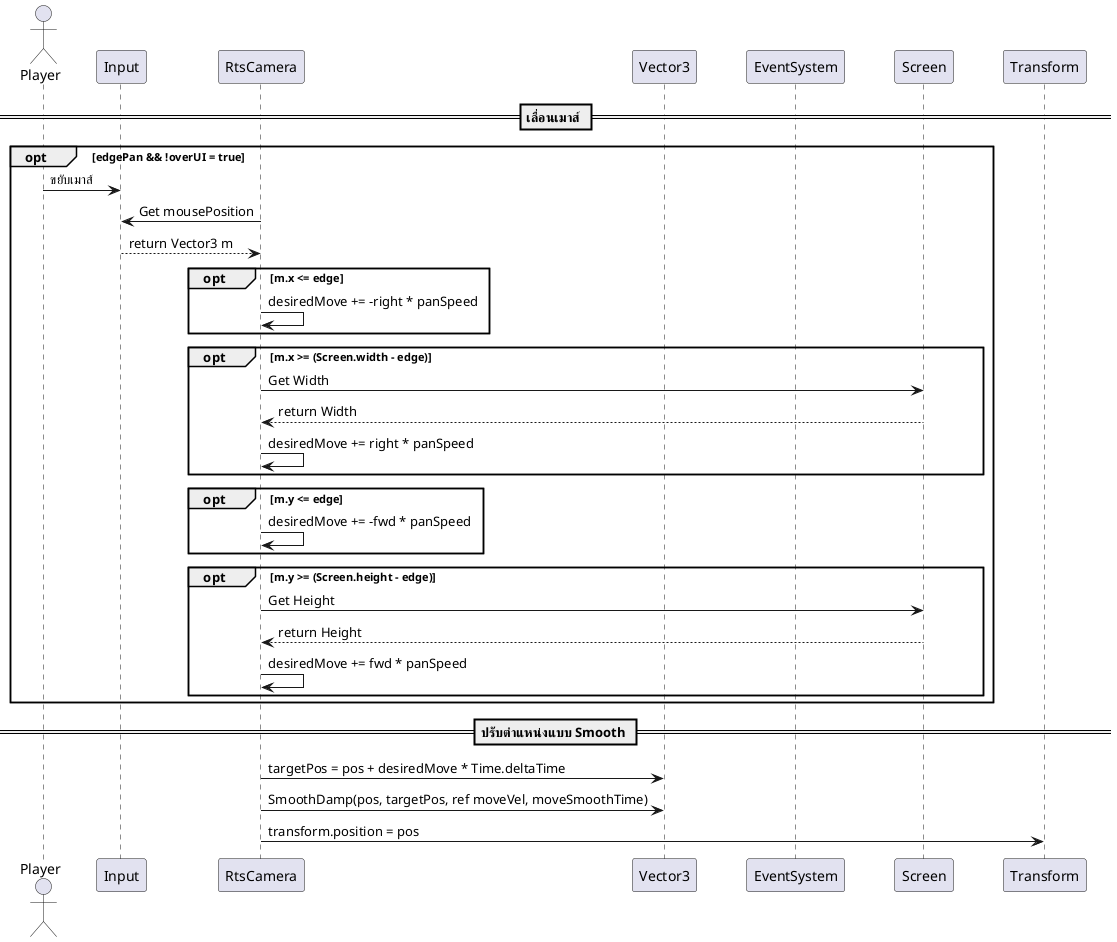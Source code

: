 ﻿@startuml
    skinparam Shadowing false
    skinparam ParticipantPadding 20

    actor Player
    participant Input
    participant RtsCamera
    participant Vector3
    participant EventSystem
    participant Screen
    participant Transform

    == เลื่อนเมาส์ ==

    opt edgePan && !overUI = true
        Player -> Input : ขยับเมาส์
        RtsCamera -> Input : Get mousePosition
        Input --> RtsCamera : return Vector3 m
        
        opt m.x <= edge
            RtsCamera -> RtsCamera : desiredMove += -right * panSpeed
        end

        opt m.x >= (Screen.width - edge)
            RtsCamera -> Screen : Get Width
            Screen --> RtsCamera : return Width
            RtsCamera -> RtsCamera : desiredMove += right * panSpeed
        end

        opt m.y <= edge
            RtsCamera -> RtsCamera : desiredMove += -fwd * panSpeed
        end

        opt m.y >= (Screen.height - edge)
            RtsCamera -> Screen : Get Height
            Screen --> RtsCamera : return Height
            RtsCamera -> RtsCamera : desiredMove += fwd * panSpeed
        end
    end

    == ปรับตำแหน่งแบบ Smooth ==
    RtsCamera -> Vector3 : targetPos = pos + desiredMove * Time.deltaTime
    RtsCamera -> Vector3 : SmoothDamp(pos, targetPos, ref moveVel, moveSmoothTime)
    RtsCamera -> Transform : transform.position = pos

@enduml